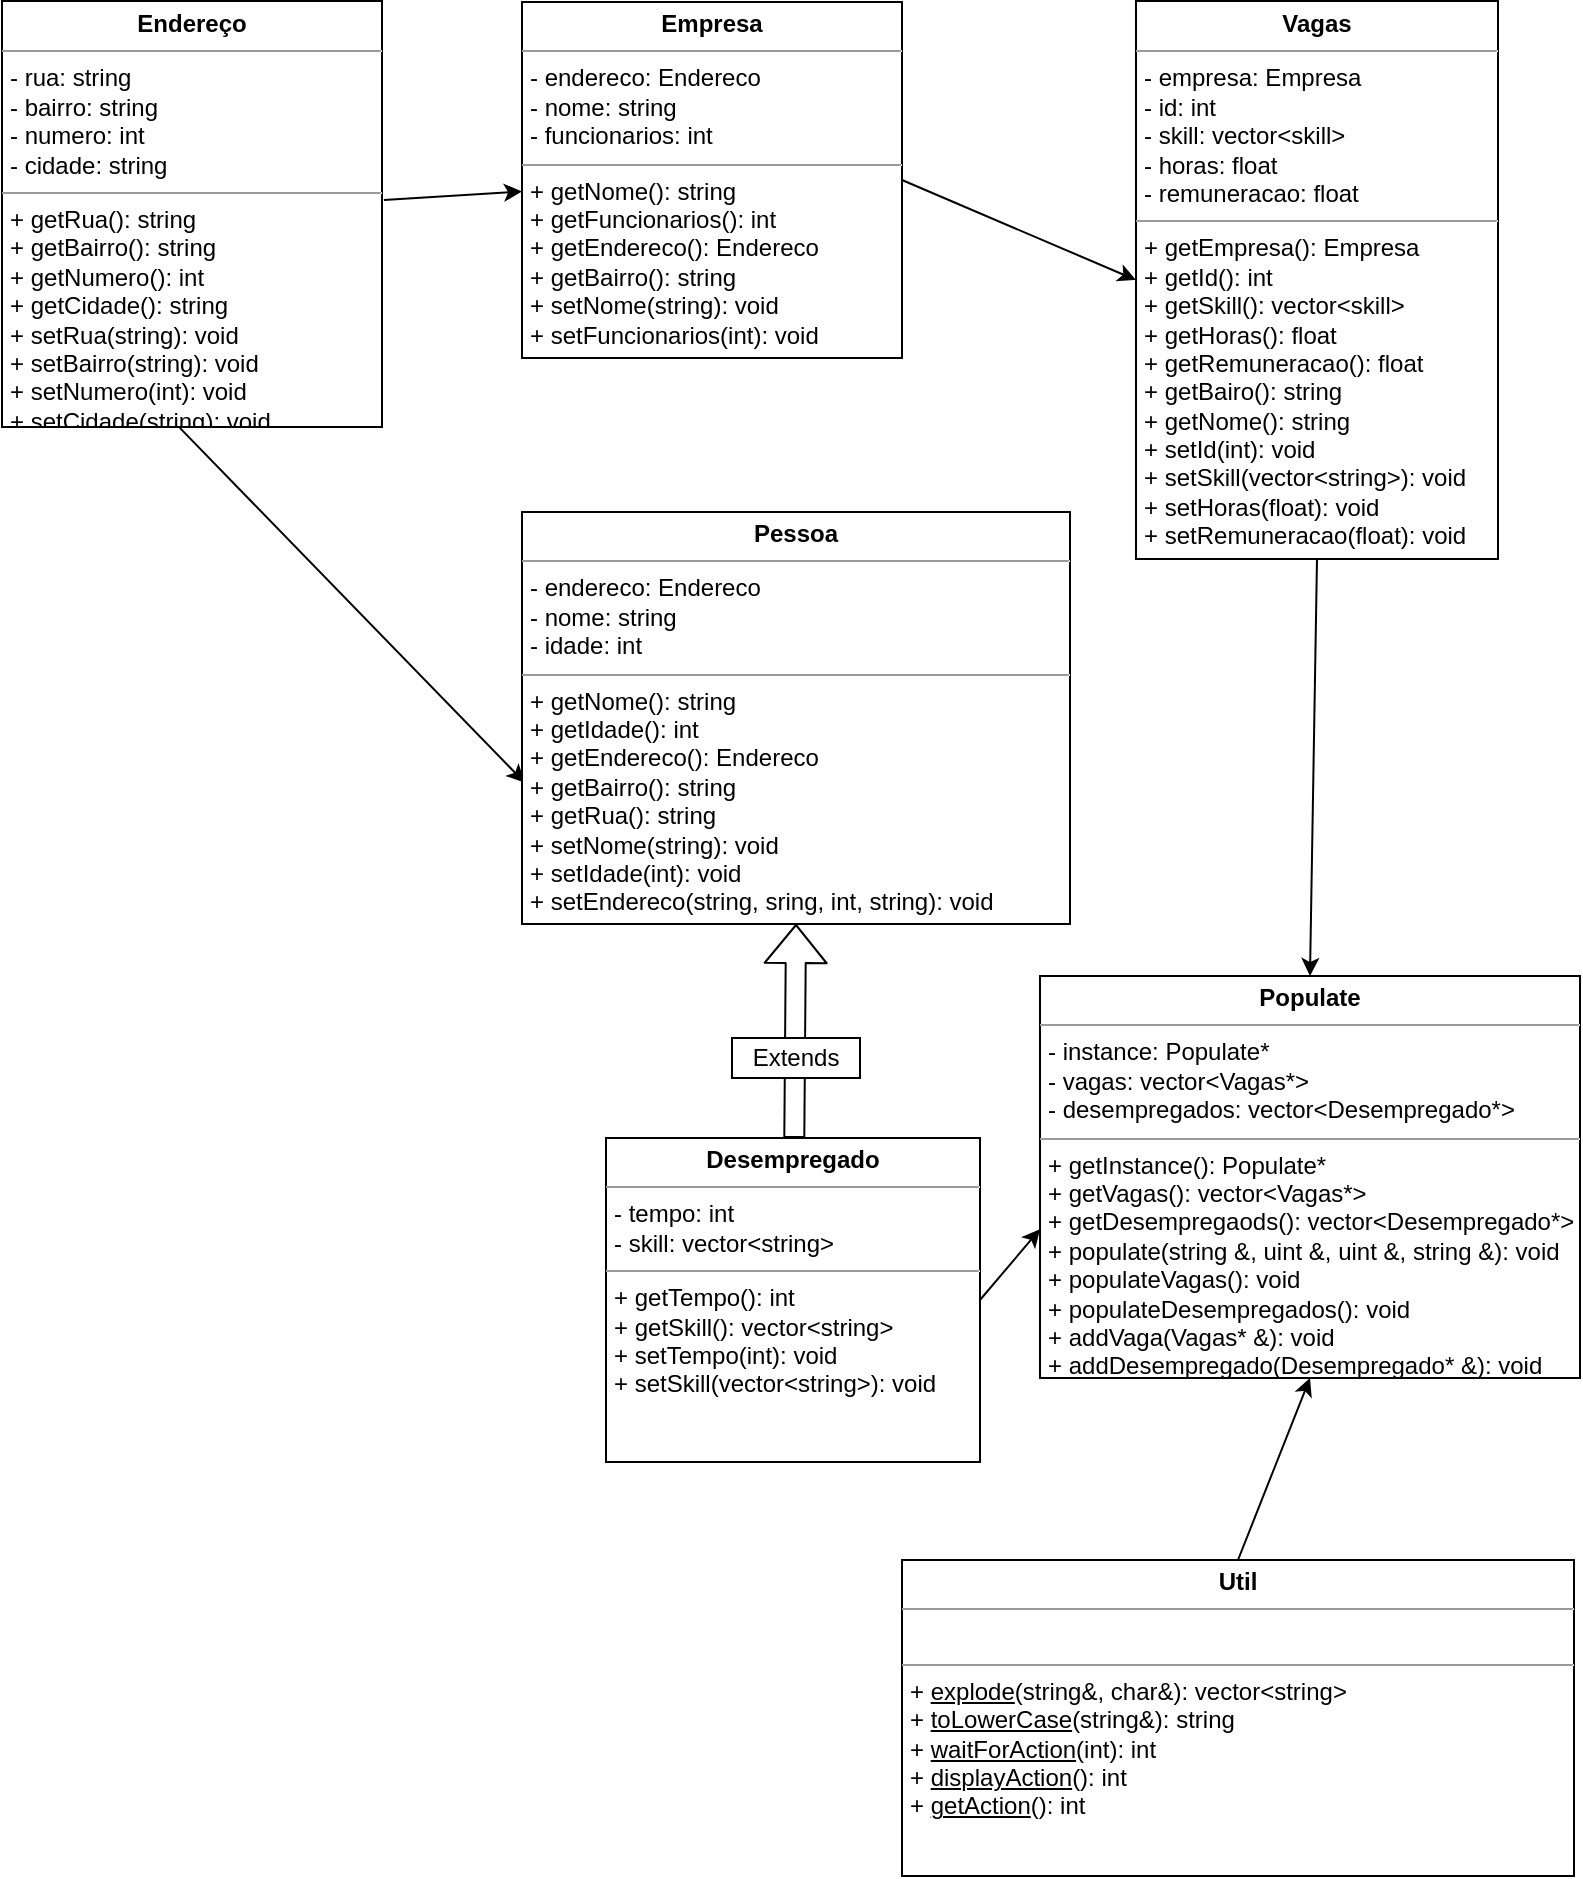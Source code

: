 <mxfile version="10.6.5" type="device"><diagram name="Page-1" id="c4acf3e9-155e-7222-9cf6-157b1a14988f"><mxGraphModel dx="1634" dy="699" grid="0" gridSize="10" guides="1" tooltips="1" connect="1" arrows="1" fold="1" page="1" pageScale="1" pageWidth="850" pageHeight="1100" background="#ffffff" math="0" shadow="0"><root><mxCell id="0"/><mxCell id="1" parent="0"/><mxCell id="5d2195bd80daf111-18" value="&lt;p style=&quot;margin: 0px ; margin-top: 4px ; text-align: center&quot;&gt;&lt;b&gt;Endereço&lt;/b&gt;&lt;/p&gt;&lt;hr size=&quot;1&quot;&gt;&lt;p style=&quot;margin: 0px ; margin-left: 4px&quot;&gt;- rua: string&lt;br&gt;- bairro: string&lt;/p&gt;&lt;p style=&quot;margin: 0px ; margin-left: 4px&quot;&gt;- numero: int&lt;/p&gt;&lt;p style=&quot;margin: 0px ; margin-left: 4px&quot;&gt;- cidade: string&lt;/p&gt;&lt;hr size=&quot;1&quot;&gt;&lt;p style=&quot;margin: 0px ; margin-left: 4px&quot;&gt;+ getRua(): string&lt;br&gt;+ getBairro(): string&lt;/p&gt;&lt;p style=&quot;margin: 0px ; margin-left: 4px&quot;&gt;+ getNumero(): int&lt;/p&gt;&lt;p style=&quot;margin: 0px ; margin-left: 4px&quot;&gt;+ getCidade(): string&lt;/p&gt;&lt;p style=&quot;margin: 0px ; margin-left: 4px&quot;&gt;+ setRua(string): void&lt;/p&gt;&lt;p style=&quot;margin: 0px ; margin-left: 4px&quot;&gt;+ setBairro(string): void&lt;/p&gt;&lt;p style=&quot;margin: 0px ; margin-left: 4px&quot;&gt;+ setNumero(int): void&lt;/p&gt;&lt;p style=&quot;margin: 0px ; margin-left: 4px&quot;&gt;+ setCidade(string): void&lt;/p&gt;" style="verticalAlign=top;align=left;overflow=fill;fontSize=12;fontFamily=Helvetica;html=1;rounded=0;shadow=0;comic=0;labelBackgroundColor=none;strokeColor=#000000;strokeWidth=1;fillColor=#ffffff;" parent="1" vertex="1"><mxGeometry x="60" y="71.5" width="190" height="213" as="geometry"/></mxCell><mxCell id="24tR4NaLMJYbAZRYAD_h-1" value="&lt;p style=&quot;margin: 0px ; margin-top: 4px ; text-align: center&quot;&gt;&lt;b&gt;Empresa&lt;/b&gt;&lt;/p&gt;&lt;hr size=&quot;1&quot;&gt;&lt;p style=&quot;margin: 0px ; margin-left: 4px&quot;&gt;- endereco: Endereco&lt;br&gt;- nome: string&lt;/p&gt;&lt;p style=&quot;margin: 0px ; margin-left: 4px&quot;&gt;- funcionarios: int&lt;/p&gt;&lt;hr size=&quot;1&quot;&gt;&lt;p style=&quot;margin: 0px ; margin-left: 4px&quot;&gt;+ getNome(): string&lt;br&gt;+ getFuncionarios(): int&lt;/p&gt;&lt;p style=&quot;margin: 0px ; margin-left: 4px&quot;&gt;+ getEndereco(): Endereco&lt;/p&gt;&lt;p style=&quot;margin: 0px ; margin-left: 4px&quot;&gt;+ getBairro(): string&lt;/p&gt;&lt;p style=&quot;margin: 0px ; margin-left: 4px&quot;&gt;+ setNome(string): void&lt;/p&gt;&lt;p style=&quot;margin: 0px ; margin-left: 4px&quot;&gt;+ setFuncionarios(int): void&lt;/p&gt;" style="verticalAlign=top;align=left;overflow=fill;fontSize=12;fontFamily=Helvetica;html=1;rounded=0;shadow=0;comic=0;labelBackgroundColor=none;strokeColor=#000000;strokeWidth=1;fillColor=#ffffff;" vertex="1" parent="1"><mxGeometry x="320" y="72" width="190" height="178" as="geometry"/></mxCell><mxCell id="24tR4NaLMJYbAZRYAD_h-4" value="" style="endArrow=classic;html=1;entryX=0.005;entryY=0.657;entryDx=0;entryDy=0;entryPerimeter=0;exitX=0.468;exitY=1.002;exitDx=0;exitDy=0;exitPerimeter=0;" edge="1" parent="1" source="5d2195bd80daf111-18" target="24tR4NaLMJYbAZRYAD_h-19"><mxGeometry width="50" height="50" relative="1" as="geometry"><mxPoint x="150" y="440" as="sourcePoint"/><mxPoint x="321" y="445" as="targetPoint"/></mxGeometry></mxCell><mxCell id="24tR4NaLMJYbAZRYAD_h-5" value="" style="endArrow=classic;html=1;exitX=1.005;exitY=0.467;exitDx=0;exitDy=0;exitPerimeter=0;" edge="1" parent="1" source="5d2195bd80daf111-18" target="24tR4NaLMJYbAZRYAD_h-1"><mxGeometry width="50" height="50" relative="1" as="geometry"><mxPoint x="140" y="325" as="sourcePoint"/><mxPoint x="342" y="454" as="targetPoint"/></mxGeometry></mxCell><mxCell id="24tR4NaLMJYbAZRYAD_h-7" value="&lt;p style=&quot;margin: 0px ; margin-top: 4px ; text-align: center&quot;&gt;&lt;b&gt;Desempregado&lt;/b&gt;&lt;/p&gt;&lt;hr size=&quot;1&quot;&gt;&lt;p style=&quot;margin: 0px ; margin-left: 4px&quot;&gt;- tempo: int&lt;br&gt;- skill: vector&amp;lt;string&amp;gt;&lt;/p&gt;&lt;hr size=&quot;1&quot;&gt;&lt;p style=&quot;margin: 0px ; margin-left: 4px&quot;&gt;+ getTempo(): int&lt;br&gt;+ getSkill(): vector&amp;lt;string&amp;gt;&lt;/p&gt;&lt;p style=&quot;margin: 0px ; margin-left: 4px&quot;&gt;&lt;span&gt;+ setTempo(int): void&lt;/span&gt;&lt;br&gt;&lt;/p&gt;&lt;p style=&quot;margin: 0px ; margin-left: 4px&quot;&gt;+ setSkill(vector&amp;lt;string&amp;gt;): void&lt;/p&gt;" style="verticalAlign=top;align=left;overflow=fill;fontSize=12;fontFamily=Helvetica;html=1;rounded=0;shadow=0;comic=0;labelBackgroundColor=none;strokeColor=#000000;strokeWidth=1;fillColor=#ffffff;" vertex="1" parent="1"><mxGeometry x="362" y="640" width="187" height="162" as="geometry"/></mxCell><mxCell id="24tR4NaLMJYbAZRYAD_h-8" value="" style="shape=flexArrow;endArrow=classic;html=1;entryX=0.5;entryY=1;entryDx=0;entryDy=0;" edge="1" parent="1" source="24tR4NaLMJYbAZRYAD_h-7" target="24tR4NaLMJYbAZRYAD_h-19"><mxGeometry width="50" height="50" relative="1" as="geometry"><mxPoint x="170" y="670" as="sourcePoint"/><mxPoint x="415" y="544" as="targetPoint"/></mxGeometry></mxCell><mxCell id="24tR4NaLMJYbAZRYAD_h-12" value="" style="rounded=0;whiteSpace=wrap;html=1;" vertex="1" parent="1"><mxGeometry x="425" y="590" width="64" height="20" as="geometry"/></mxCell><mxCell id="24tR4NaLMJYbAZRYAD_h-9" value="Extends&lt;br&gt;" style="text;html=1;strokeColor=none;fillColor=none;align=center;verticalAlign=middle;whiteSpace=wrap;rounded=0;" vertex="1" parent="1"><mxGeometry x="437" y="590" width="40" height="20" as="geometry"/></mxCell><mxCell id="24tR4NaLMJYbAZRYAD_h-17" value="&lt;p style=&quot;margin: 0px ; margin-top: 4px ; text-align: center&quot;&gt;&lt;b&gt;Vagas&lt;/b&gt;&lt;/p&gt;&lt;hr size=&quot;1&quot;&gt;&lt;p style=&quot;margin: 0px ; margin-left: 4px&quot;&gt;- empresa: Empresa&lt;br&gt;- id: int&lt;/p&gt;&lt;p style=&quot;margin: 0px ; margin-left: 4px&quot;&gt;- skill: vector&amp;lt;skill&amp;gt;&lt;/p&gt;&lt;p style=&quot;margin: 0px ; margin-left: 4px&quot;&gt;- horas: float&lt;/p&gt;&lt;p style=&quot;margin: 0px ; margin-left: 4px&quot;&gt;- remuneracao: float&lt;/p&gt;&lt;hr size=&quot;1&quot;&gt;&lt;p style=&quot;margin: 0px ; margin-left: 4px&quot;&gt;+ getEmpresa(): Empresa&lt;br&gt;+ getId(): int&lt;/p&gt;&lt;p style=&quot;margin: 0px ; margin-left: 4px&quot;&gt;+ getSkill(): vector&amp;lt;skill&amp;gt;&lt;/p&gt;&lt;p style=&quot;margin: 0px ; margin-left: 4px&quot;&gt;+ getHoras(): float&lt;/p&gt;&lt;p style=&quot;margin: 0px ; margin-left: 4px&quot;&gt;+ getRemuneracao(): float&lt;/p&gt;&lt;p style=&quot;margin: 0px ; margin-left: 4px&quot;&gt;+ getBairo(): string&lt;/p&gt;&lt;p style=&quot;margin: 0px ; margin-left: 4px&quot;&gt;+ getNome(): string&lt;/p&gt;&lt;p style=&quot;margin: 0px ; margin-left: 4px&quot;&gt;+ setId(int): void&lt;/p&gt;&lt;p style=&quot;margin: 0px ; margin-left: 4px&quot;&gt;+ setSkill(vector&amp;lt;string&amp;gt;): void&lt;/p&gt;&lt;p style=&quot;margin: 0px ; margin-left: 4px&quot;&gt;+ setHoras(float): void&lt;/p&gt;&lt;p style=&quot;margin: 0px ; margin-left: 4px&quot;&gt;+ setRemuneracao(float): void&lt;/p&gt;" style="verticalAlign=top;align=left;overflow=fill;fontSize=12;fontFamily=Helvetica;html=1;rounded=0;shadow=0;comic=0;labelBackgroundColor=none;strokeColor=#000000;strokeWidth=1;fillColor=#ffffff;" vertex="1" parent="1"><mxGeometry x="627" y="71.5" width="181" height="279" as="geometry"/></mxCell><mxCell id="24tR4NaLMJYbAZRYAD_h-18" value="" style="endArrow=classic;html=1;entryX=0;entryY=0.5;entryDx=0;entryDy=0;exitX=1;exitY=0.5;exitDx=0;exitDy=0;" edge="1" parent="1" source="24tR4NaLMJYbAZRYAD_h-1" target="24tR4NaLMJYbAZRYAD_h-17"><mxGeometry width="50" height="50" relative="1" as="geometry"><mxPoint x="170" y="575" as="sourcePoint"/><mxPoint x="220" y="525" as="targetPoint"/></mxGeometry></mxCell><mxCell id="24tR4NaLMJYbAZRYAD_h-19" value="&lt;p style=&quot;margin: 0px ; margin-top: 4px ; text-align: center&quot;&gt;&lt;b&gt;Pessoa&lt;/b&gt;&lt;/p&gt;&lt;hr size=&quot;1&quot;&gt;&lt;p style=&quot;margin: 0px ; margin-left: 4px&quot;&gt;- endereco: Endereco&lt;br&gt;- nome: string&lt;/p&gt;&lt;p style=&quot;margin: 0px ; margin-left: 4px&quot;&gt;- idade: int&lt;/p&gt;&lt;hr size=&quot;1&quot;&gt;&lt;p style=&quot;margin: 0px ; margin-left: 4px&quot;&gt;+ getNome(): string&lt;br&gt;+ getIdade(): int&lt;/p&gt;&lt;p style=&quot;margin: 0px ; margin-left: 4px&quot;&gt;+ getEndereco(): Endereco&lt;/p&gt;&lt;p style=&quot;margin: 0px ; margin-left: 4px&quot;&gt;+ getBairro(): string&lt;/p&gt;&lt;p style=&quot;margin: 0px ; margin-left: 4px&quot;&gt;+ getRua(): string&lt;/p&gt;&lt;p style=&quot;margin: 0px ; margin-left: 4px&quot;&gt;+ setNome(string): void&lt;/p&gt;&lt;p style=&quot;margin: 0px ; margin-left: 4px&quot;&gt;+ setIdade(int): void&lt;/p&gt;&lt;p style=&quot;margin: 0px ; margin-left: 4px&quot;&gt;+ setEndereco(string, sring, int, string): void&lt;/p&gt;" style="verticalAlign=top;align=left;overflow=fill;fontSize=12;fontFamily=Helvetica;html=1;rounded=0;shadow=0;comic=0;labelBackgroundColor=none;strokeColor=#000000;strokeWidth=1;fillColor=#ffffff;" vertex="1" parent="1"><mxGeometry x="320" y="327" width="274" height="206" as="geometry"/></mxCell><mxCell id="24tR4NaLMJYbAZRYAD_h-26" value="&lt;p style=&quot;margin: 0px ; margin-top: 4px ; text-align: center&quot;&gt;&lt;b&gt;Util&lt;/b&gt;&lt;/p&gt;&lt;hr size=&quot;1&quot;&gt;&lt;p style=&quot;margin: 0px ; margin-left: 4px&quot;&gt;&lt;br&gt;&lt;/p&gt;&lt;hr size=&quot;1&quot;&gt;&lt;p style=&quot;margin: 0px ; margin-left: 4px&quot;&gt;+ &lt;u&gt;explode&lt;/u&gt;(string&amp;amp;, char&amp;amp;): vector&amp;lt;string&amp;gt;&lt;br&gt;+ &lt;u&gt;toLowerCase&lt;/u&gt;(string&amp;amp;): string&lt;/p&gt;&lt;p style=&quot;margin: 0px ; margin-left: 4px&quot;&gt;+ &lt;u&gt;waitForAction&lt;/u&gt;(int): int&lt;br&gt;&lt;/p&gt;&lt;p style=&quot;margin: 0px ; margin-left: 4px&quot;&gt;+ &lt;u&gt;displayAction&lt;/u&gt;(): int&lt;/p&gt;&lt;p style=&quot;margin: 0px ; margin-left: 4px&quot;&gt;+ &lt;u&gt;getAction&lt;/u&gt;(): int&lt;/p&gt;" style="verticalAlign=top;align=left;overflow=fill;fontSize=12;fontFamily=Helvetica;html=1;rounded=0;shadow=0;comic=0;labelBackgroundColor=none;strokeColor=#000000;strokeWidth=1;fillColor=#ffffff;" vertex="1" parent="1"><mxGeometry x="510" y="851" width="336" height="158" as="geometry"/></mxCell><mxCell id="24tR4NaLMJYbAZRYAD_h-27" value="&lt;p style=&quot;margin: 0px ; margin-top: 4px ; text-align: center&quot;&gt;&lt;b&gt;Populate&lt;/b&gt;&lt;/p&gt;&lt;hr size=&quot;1&quot;&gt;&lt;p style=&quot;margin: 0px ; margin-left: 4px&quot;&gt;- instance: Populate*&lt;br&gt;- vagas: vector&amp;lt;Vagas*&amp;gt;&lt;/p&gt;&lt;p style=&quot;margin: 0px ; margin-left: 4px&quot;&gt;- desempregados: vector&amp;lt;Desempregado*&amp;gt;&lt;/p&gt;&lt;hr size=&quot;1&quot;&gt;&lt;p style=&quot;margin: 0px ; margin-left: 4px&quot;&gt;+ getInstance(): Populate*&lt;br&gt;+ getVagas(): vector&amp;lt;Vagas*&amp;gt;&lt;/p&gt;&lt;p style=&quot;margin: 0px ; margin-left: 4px&quot;&gt;&lt;span&gt;+ getDesempregaods(): vector&amp;lt;Desempregado*&amp;gt;&lt;/span&gt;&lt;br&gt;&lt;/p&gt;&lt;p style=&quot;margin: 0px ; margin-left: 4px&quot;&gt;+ populate(string &amp;amp;, uint &amp;amp;, uint &amp;amp;, string &amp;amp;): void&lt;/p&gt;&lt;p style=&quot;margin: 0px ; margin-left: 4px&quot;&gt;+ populateVagas(): void&lt;/p&gt;&lt;p style=&quot;margin: 0px ; margin-left: 4px&quot;&gt;+ populateDesempregados(): void&lt;/p&gt;&lt;p style=&quot;margin: 0px ; margin-left: 4px&quot;&gt;+ addVaga(Vagas* &amp;amp;): void&lt;/p&gt;&lt;p style=&quot;margin: 0px ; margin-left: 4px&quot;&gt;+ addDesempregado(Desempregado* &amp;amp;): void&lt;/p&gt;" style="verticalAlign=top;align=left;overflow=fill;fontSize=12;fontFamily=Helvetica;html=1;rounded=0;shadow=0;comic=0;labelBackgroundColor=none;strokeColor=#000000;strokeWidth=1;fillColor=#ffffff;" vertex="1" parent="1"><mxGeometry x="579" y="559" width="270" height="201" as="geometry"/></mxCell><mxCell id="24tR4NaLMJYbAZRYAD_h-28" value="" style="endArrow=classic;html=1;entryX=0;entryY=0.63;entryDx=0;entryDy=0;entryPerimeter=0;exitX=1;exitY=0.5;exitDx=0;exitDy=0;" edge="1" parent="1" source="24tR4NaLMJYbAZRYAD_h-7" target="24tR4NaLMJYbAZRYAD_h-27"><mxGeometry width="50" height="50" relative="1" as="geometry"><mxPoint x="60" y="978" as="sourcePoint"/><mxPoint x="110" y="928" as="targetPoint"/></mxGeometry></mxCell><mxCell id="24tR4NaLMJYbAZRYAD_h-29" value="" style="endArrow=classic;html=1;entryX=0.5;entryY=0;entryDx=0;entryDy=0;exitX=0.5;exitY=1;exitDx=0;exitDy=0;" edge="1" parent="1" source="24tR4NaLMJYbAZRYAD_h-17" target="24tR4NaLMJYbAZRYAD_h-27"><mxGeometry width="50" height="50" relative="1" as="geometry"><mxPoint x="53" y="1057" as="sourcePoint"/><mxPoint x="103" y="1007" as="targetPoint"/></mxGeometry></mxCell><mxCell id="24tR4NaLMJYbAZRYAD_h-30" value="" style="endArrow=classic;html=1;entryX=0.5;entryY=1;entryDx=0;entryDy=0;exitX=0.5;exitY=0;exitDx=0;exitDy=0;" edge="1" parent="1" source="24tR4NaLMJYbAZRYAD_h-26" target="24tR4NaLMJYbAZRYAD_h-27"><mxGeometry width="50" height="50" relative="1" as="geometry"><mxPoint x="110" y="974" as="sourcePoint"/><mxPoint x="60" y="1024" as="targetPoint"/></mxGeometry></mxCell></root></mxGraphModel></diagram></mxfile>